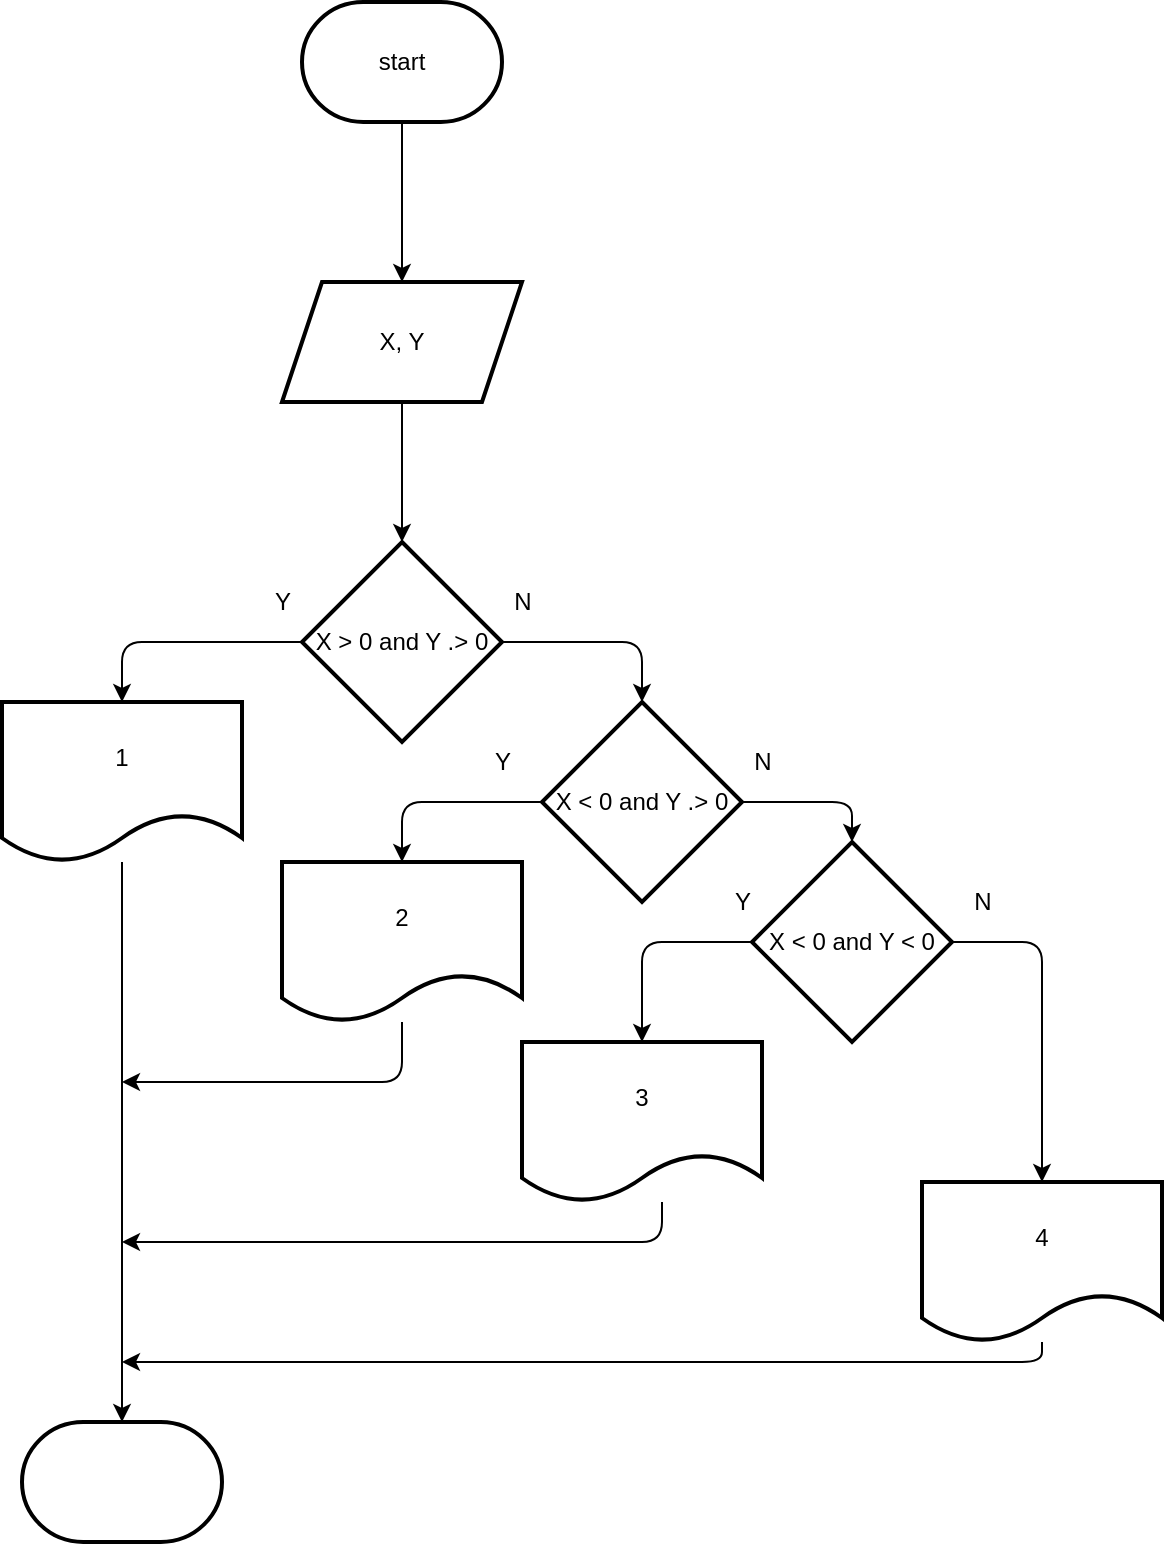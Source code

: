 <mxfile>
    <diagram id="osue2v6I5hHHma6GIofT" name="Page-1">
        <mxGraphModel dx="1060" dy="304" grid="1" gridSize="10" guides="1" tooltips="1" connect="1" arrows="1" fold="1" page="1" pageScale="1" pageWidth="850" pageHeight="1100" math="0" shadow="0">
            <root>
                <mxCell id="0"/>
                <mxCell id="1" parent="0"/>
                <mxCell id="4" value="" style="edgeStyle=none;html=1;" edge="1" parent="1" source="2" target="3">
                    <mxGeometry relative="1" as="geometry"/>
                </mxCell>
                <mxCell id="2" value="start" style="strokeWidth=2;html=1;shape=mxgraph.flowchart.terminator;whiteSpace=wrap;" vertex="1" parent="1">
                    <mxGeometry x="200" y="10" width="100" height="60" as="geometry"/>
                </mxCell>
                <mxCell id="6" value="" style="edgeStyle=none;html=1;" edge="1" parent="1" source="3" target="5">
                    <mxGeometry relative="1" as="geometry"/>
                </mxCell>
                <mxCell id="3" value="X, Y" style="shape=parallelogram;perimeter=parallelogramPerimeter;whiteSpace=wrap;html=1;fixedSize=1;strokeWidth=2;" vertex="1" parent="1">
                    <mxGeometry x="190" y="150" width="120" height="60" as="geometry"/>
                </mxCell>
                <mxCell id="8" value="" style="edgeStyle=none;html=1;" edge="1" parent="1" source="5" target="7">
                    <mxGeometry relative="1" as="geometry">
                        <Array as="points">
                            <mxPoint x="110" y="330"/>
                        </Array>
                    </mxGeometry>
                </mxCell>
                <mxCell id="11" style="edgeStyle=none;html=1;entryX=0.5;entryY=0;entryDx=0;entryDy=0;" edge="1" parent="1" source="5">
                    <mxGeometry relative="1" as="geometry">
                        <mxPoint x="370" y="360" as="targetPoint"/>
                        <Array as="points">
                            <mxPoint x="370" y="330"/>
                        </Array>
                    </mxGeometry>
                </mxCell>
                <mxCell id="5" value="X &amp;gt; 0 and Y .&amp;gt; 0" style="rhombus;whiteSpace=wrap;html=1;strokeWidth=2;" vertex="1" parent="1">
                    <mxGeometry x="200" y="280" width="100" height="100" as="geometry"/>
                </mxCell>
                <mxCell id="34" style="edgeStyle=none;html=1;" edge="1" parent="1" source="7" target="33">
                    <mxGeometry relative="1" as="geometry"/>
                </mxCell>
                <mxCell id="7" value="1" style="shape=document;whiteSpace=wrap;html=1;boundedLbl=1;strokeWidth=2;" vertex="1" parent="1">
                    <mxGeometry x="50" y="360" width="120" height="80" as="geometry"/>
                </mxCell>
                <mxCell id="9" value="Y" style="text;html=1;align=center;verticalAlign=middle;resizable=0;points=[];autosize=1;strokeColor=none;fillColor=none;" vertex="1" parent="1">
                    <mxGeometry x="180" y="300" width="20" height="20" as="geometry"/>
                </mxCell>
                <mxCell id="12" value="N" style="text;html=1;align=center;verticalAlign=middle;resizable=0;points=[];autosize=1;strokeColor=none;fillColor=none;" vertex="1" parent="1">
                    <mxGeometry x="300" y="300" width="20" height="20" as="geometry"/>
                </mxCell>
                <mxCell id="16" style="edgeStyle=none;html=1;entryX=0.5;entryY=0;entryDx=0;entryDy=0;" edge="1" parent="1" source="13" target="15">
                    <mxGeometry relative="1" as="geometry">
                        <Array as="points">
                            <mxPoint x="250" y="410"/>
                        </Array>
                    </mxGeometry>
                </mxCell>
                <mxCell id="19" style="edgeStyle=none;html=1;entryX=0.5;entryY=0;entryDx=0;entryDy=0;" edge="1" parent="1" source="13" target="18">
                    <mxGeometry relative="1" as="geometry">
                        <Array as="points">
                            <mxPoint x="475" y="410"/>
                        </Array>
                    </mxGeometry>
                </mxCell>
                <mxCell id="13" value="X &amp;lt; 0 and Y .&amp;gt; 0" style="rhombus;whiteSpace=wrap;html=1;strokeWidth=2;" vertex="1" parent="1">
                    <mxGeometry x="320" y="360" width="100" height="100" as="geometry"/>
                </mxCell>
                <mxCell id="35" style="edgeStyle=none;html=1;" edge="1" parent="1" source="15">
                    <mxGeometry relative="1" as="geometry">
                        <mxPoint x="110" y="550" as="targetPoint"/>
                        <Array as="points">
                            <mxPoint x="250" y="550"/>
                        </Array>
                    </mxGeometry>
                </mxCell>
                <mxCell id="15" value="2" style="shape=document;whiteSpace=wrap;html=1;boundedLbl=1;strokeWidth=2;" vertex="1" parent="1">
                    <mxGeometry x="190" y="440" width="120" height="80" as="geometry"/>
                </mxCell>
                <mxCell id="17" value="Y" style="text;html=1;align=center;verticalAlign=middle;resizable=0;points=[];autosize=1;strokeColor=none;fillColor=none;" vertex="1" parent="1">
                    <mxGeometry x="290" y="380" width="20" height="20" as="geometry"/>
                </mxCell>
                <mxCell id="22" style="edgeStyle=none;html=1;entryX=0.5;entryY=0;entryDx=0;entryDy=0;" edge="1" parent="1" source="18" target="21">
                    <mxGeometry relative="1" as="geometry">
                        <Array as="points">
                            <mxPoint x="370" y="480"/>
                        </Array>
                    </mxGeometry>
                </mxCell>
                <mxCell id="26" style="edgeStyle=none;html=1;entryX=0.5;entryY=0;entryDx=0;entryDy=0;" edge="1" parent="1" source="18" target="28">
                    <mxGeometry relative="1" as="geometry">
                        <mxPoint x="570" y="500" as="targetPoint"/>
                        <Array as="points">
                            <mxPoint x="570" y="480"/>
                        </Array>
                    </mxGeometry>
                </mxCell>
                <mxCell id="18" value="X &amp;lt; 0 and Y &amp;lt; 0" style="rhombus;whiteSpace=wrap;html=1;strokeWidth=2;" vertex="1" parent="1">
                    <mxGeometry x="425" y="430" width="100" height="100" as="geometry"/>
                </mxCell>
                <mxCell id="20" value="N" style="text;html=1;align=center;verticalAlign=middle;resizable=0;points=[];autosize=1;strokeColor=none;fillColor=none;" vertex="1" parent="1">
                    <mxGeometry x="420" y="380" width="20" height="20" as="geometry"/>
                </mxCell>
                <mxCell id="36" style="edgeStyle=none;html=1;" edge="1" parent="1">
                    <mxGeometry relative="1" as="geometry">
                        <mxPoint x="110" y="630" as="targetPoint"/>
                        <mxPoint x="380" y="610" as="sourcePoint"/>
                        <Array as="points">
                            <mxPoint x="380" y="630"/>
                        </Array>
                    </mxGeometry>
                </mxCell>
                <mxCell id="21" value="3" style="shape=document;whiteSpace=wrap;html=1;boundedLbl=1;strokeWidth=2;" vertex="1" parent="1">
                    <mxGeometry x="310" y="530" width="120" height="80" as="geometry"/>
                </mxCell>
                <mxCell id="23" value="Y" style="text;html=1;align=center;verticalAlign=middle;resizable=0;points=[];autosize=1;strokeColor=none;fillColor=none;" vertex="1" parent="1">
                    <mxGeometry x="410" y="450" width="20" height="20" as="geometry"/>
                </mxCell>
                <mxCell id="27" value="N" style="text;html=1;align=center;verticalAlign=middle;resizable=0;points=[];autosize=1;strokeColor=none;fillColor=none;" vertex="1" parent="1">
                    <mxGeometry x="530" y="450" width="20" height="20" as="geometry"/>
                </mxCell>
                <mxCell id="37" style="edgeStyle=none;html=1;" edge="1" parent="1" source="28">
                    <mxGeometry relative="1" as="geometry">
                        <mxPoint x="110" y="690" as="targetPoint"/>
                        <Array as="points">
                            <mxPoint x="570" y="690"/>
                        </Array>
                    </mxGeometry>
                </mxCell>
                <mxCell id="28" value="4" style="shape=document;whiteSpace=wrap;html=1;boundedLbl=1;strokeWidth=2;" vertex="1" parent="1">
                    <mxGeometry x="510" y="600" width="120" height="80" as="geometry"/>
                </mxCell>
                <mxCell id="33" value="" style="strokeWidth=2;html=1;shape=mxgraph.flowchart.terminator;whiteSpace=wrap;" vertex="1" parent="1">
                    <mxGeometry x="60" y="720" width="100" height="60" as="geometry"/>
                </mxCell>
            </root>
        </mxGraphModel>
    </diagram>
</mxfile>